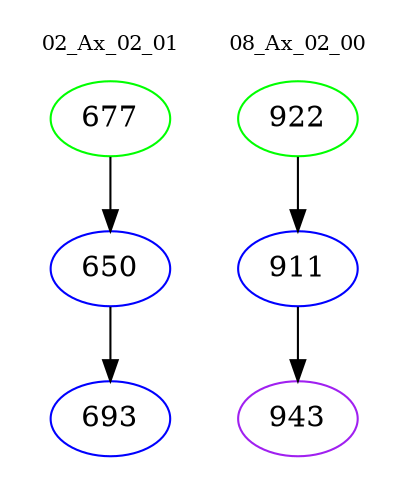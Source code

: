 digraph{
subgraph cluster_0 {
color = white
label = "02_Ax_02_01";
fontsize=10;
T0_677 [label="677", color="green"]
T0_677 -> T0_650 [color="black"]
T0_650 [label="650", color="blue"]
T0_650 -> T0_693 [color="black"]
T0_693 [label="693", color="blue"]
}
subgraph cluster_1 {
color = white
label = "08_Ax_02_00";
fontsize=10;
T1_922 [label="922", color="green"]
T1_922 -> T1_911 [color="black"]
T1_911 [label="911", color="blue"]
T1_911 -> T1_943 [color="black"]
T1_943 [label="943", color="purple"]
}
}
